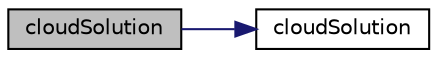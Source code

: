 digraph "cloudSolution"
{
  bgcolor="transparent";
  edge [fontname="Helvetica",fontsize="10",labelfontname="Helvetica",labelfontsize="10"];
  node [fontname="Helvetica",fontsize="10",shape=record];
  rankdir="LR";
  Node1 [label="cloudSolution",height=0.2,width=0.4,color="black", fillcolor="grey75", style="filled", fontcolor="black"];
  Node1 -> Node2 [color="midnightblue",fontsize="10",style="solid",fontname="Helvetica"];
  Node2 [label="cloudSolution",height=0.2,width=0.4,color="black",URL="$a00285.html#ae25b9be90c389b7da12e2c3a1fc2218c",tooltip="Construct null from mesh reference. "];
}
